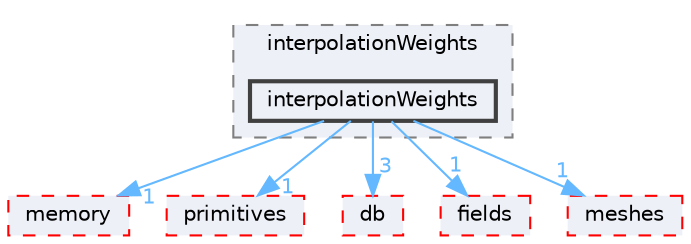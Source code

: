 digraph "src/OpenFOAM/interpolations/interpolationWeights/interpolationWeights"
{
 // LATEX_PDF_SIZE
  bgcolor="transparent";
  edge [fontname=Helvetica,fontsize=10,labelfontname=Helvetica,labelfontsize=10];
  node [fontname=Helvetica,fontsize=10,shape=box,height=0.2,width=0.4];
  compound=true
  subgraph clusterdir_cb8fa07fd9be2ed302d73f31d0bb935b {
    graph [ bgcolor="#edf0f7", pencolor="grey50", label="interpolationWeights", fontname=Helvetica,fontsize=10 style="filled,dashed", URL="dir_cb8fa07fd9be2ed302d73f31d0bb935b.html",tooltip=""]
  dir_73c894a9801cbaa56688b14a06518e12 [label="interpolationWeights", fillcolor="#edf0f7", color="grey25", style="filled,bold", URL="dir_73c894a9801cbaa56688b14a06518e12.html",tooltip=""];
  }
  dir_385a22dcc2f7120acb0f1a7a832b3b8d [label="memory", fillcolor="#edf0f7", color="red", style="filled,dashed", URL="dir_385a22dcc2f7120acb0f1a7a832b3b8d.html",tooltip=""];
  dir_3e50f45338116b169052b428016851aa [label="primitives", fillcolor="#edf0f7", color="red", style="filled,dashed", URL="dir_3e50f45338116b169052b428016851aa.html",tooltip=""];
  dir_63c634f7a7cfd679ac26c67fb30fc32f [label="db", fillcolor="#edf0f7", color="red", style="filled,dashed", URL="dir_63c634f7a7cfd679ac26c67fb30fc32f.html",tooltip=""];
  dir_962442b8f989d5529fab5e0f0e4ffb74 [label="fields", fillcolor="#edf0f7", color="red", style="filled,dashed", URL="dir_962442b8f989d5529fab5e0f0e4ffb74.html",tooltip=""];
  dir_aa2423979fb45fc41c393a5db370ab21 [label="meshes", fillcolor="#edf0f7", color="red", style="filled,dashed", URL="dir_aa2423979fb45fc41c393a5db370ab21.html",tooltip=""];
  dir_73c894a9801cbaa56688b14a06518e12->dir_385a22dcc2f7120acb0f1a7a832b3b8d [headlabel="1", labeldistance=1.5 headhref="dir_001940_002352.html" href="dir_001940_002352.html" color="steelblue1" fontcolor="steelblue1"];
  dir_73c894a9801cbaa56688b14a06518e12->dir_3e50f45338116b169052b428016851aa [headlabel="1", labeldistance=1.5 headhref="dir_001940_003069.html" href="dir_001940_003069.html" color="steelblue1" fontcolor="steelblue1"];
  dir_73c894a9801cbaa56688b14a06518e12->dir_63c634f7a7cfd679ac26c67fb30fc32f [headlabel="3", labeldistance=1.5 headhref="dir_001940_000817.html" href="dir_001940_000817.html" color="steelblue1" fontcolor="steelblue1"];
  dir_73c894a9801cbaa56688b14a06518e12->dir_962442b8f989d5529fab5e0f0e4ffb74 [headlabel="1", labeldistance=1.5 headhref="dir_001940_001335.html" href="dir_001940_001335.html" color="steelblue1" fontcolor="steelblue1"];
  dir_73c894a9801cbaa56688b14a06518e12->dir_aa2423979fb45fc41c393a5db370ab21 [headlabel="1", labeldistance=1.5 headhref="dir_001940_002368.html" href="dir_001940_002368.html" color="steelblue1" fontcolor="steelblue1"];
}
